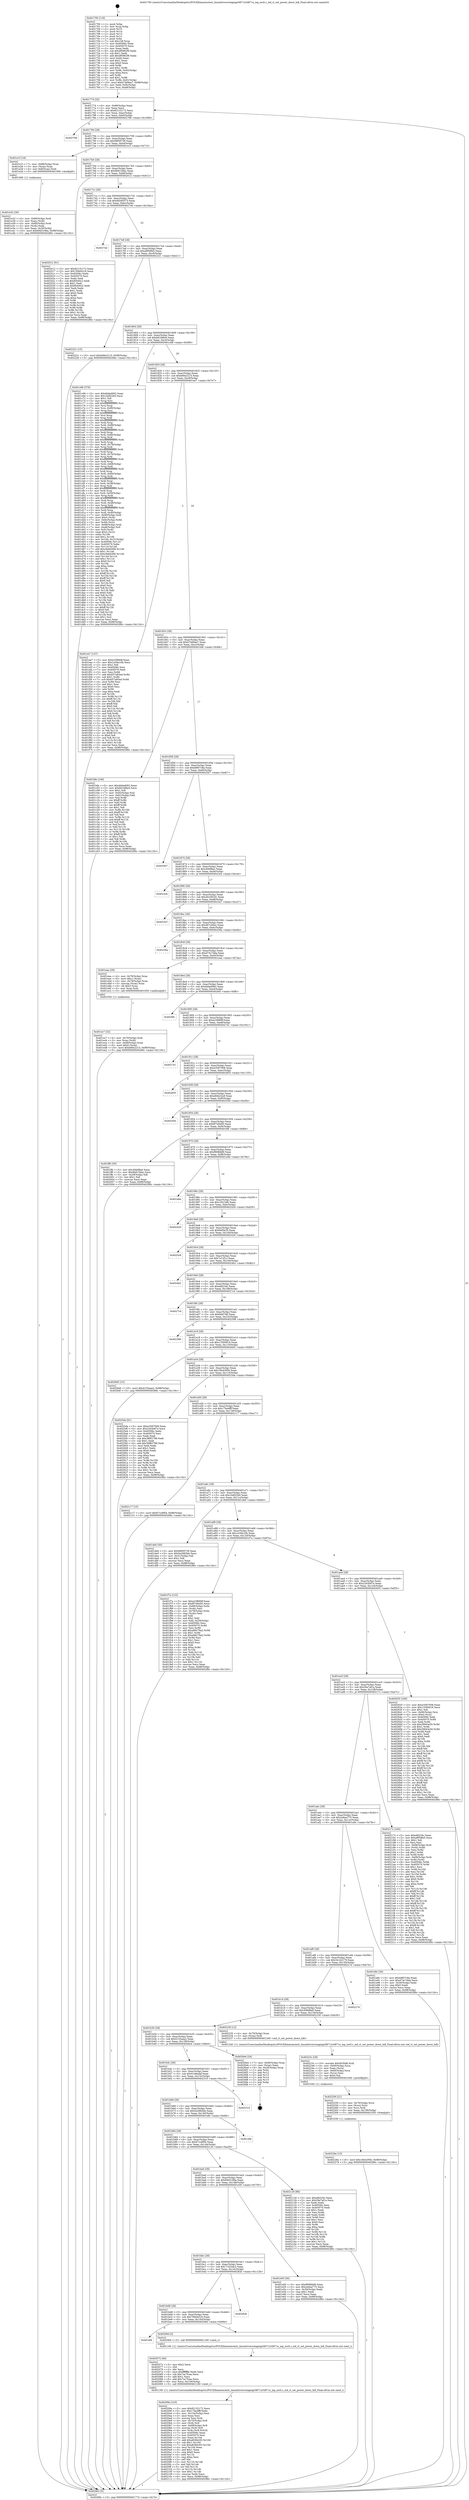digraph "0x401700" {
  label = "0x401700 (/mnt/c/Users/mathe/Desktop/tcc/POCII/binaries/extr_linuxdriversstagingrtl8712rtl871x_mp_ioctl.c_oid_rt_set_power_down_hdl_Final-ollvm.out::main(0))"
  labelloc = "t"
  node[shape=record]

  Entry [label="",width=0.3,height=0.3,shape=circle,fillcolor=black,style=filled]
  "0x401774" [label="{
     0x401774 [32]\l
     | [instrs]\l
     &nbsp;&nbsp;0x401774 \<+6\>: mov -0x98(%rbp),%eax\l
     &nbsp;&nbsp;0x40177a \<+2\>: mov %eax,%ecx\l
     &nbsp;&nbsp;0x40177c \<+6\>: sub $0x82132172,%ecx\l
     &nbsp;&nbsp;0x401782 \<+6\>: mov %eax,-0xac(%rbp)\l
     &nbsp;&nbsp;0x401788 \<+6\>: mov %ecx,-0xb0(%rbp)\l
     &nbsp;&nbsp;0x40178e \<+6\>: je 0000000000402766 \<main+0x1066\>\l
  }"]
  "0x402766" [label="{
     0x402766\l
  }", style=dashed]
  "0x401794" [label="{
     0x401794 [28]\l
     | [instrs]\l
     &nbsp;&nbsp;0x401794 \<+5\>: jmp 0000000000401799 \<main+0x99\>\l
     &nbsp;&nbsp;0x401799 \<+6\>: mov -0xac(%rbp),%eax\l
     &nbsp;&nbsp;0x40179f \<+5\>: sub $0x98f59739,%eax\l
     &nbsp;&nbsp;0x4017a4 \<+6\>: mov %eax,-0xb4(%rbp)\l
     &nbsp;&nbsp;0x4017aa \<+6\>: je 0000000000401e1f \<main+0x71f\>\l
  }"]
  Exit [label="",width=0.3,height=0.3,shape=circle,fillcolor=black,style=filled,peripheries=2]
  "0x401e1f" [label="{
     0x401e1f [19]\l
     | [instrs]\l
     &nbsp;&nbsp;0x401e1f \<+7\>: mov -0x88(%rbp),%rax\l
     &nbsp;&nbsp;0x401e26 \<+3\>: mov (%rax),%rax\l
     &nbsp;&nbsp;0x401e29 \<+4\>: mov 0x8(%rax),%rdi\l
     &nbsp;&nbsp;0x401e2d \<+5\>: call 0000000000401060 \<atoi@plt\>\l
     | [calls]\l
     &nbsp;&nbsp;0x401060 \{1\} (unknown)\l
  }"]
  "0x4017b0" [label="{
     0x4017b0 [28]\l
     | [instrs]\l
     &nbsp;&nbsp;0x4017b0 \<+5\>: jmp 00000000004017b5 \<main+0xb5\>\l
     &nbsp;&nbsp;0x4017b5 \<+6\>: mov -0xac(%rbp),%eax\l
     &nbsp;&nbsp;0x4017bb \<+5\>: sub $0x9b815bbc,%eax\l
     &nbsp;&nbsp;0x4017c0 \<+6\>: mov %eax,-0xb8(%rbp)\l
     &nbsp;&nbsp;0x4017c6 \<+6\>: je 0000000000402012 \<main+0x912\>\l
  }"]
  "0x40226e" [label="{
     0x40226e [15]\l
     | [instrs]\l
     &nbsp;&nbsp;0x40226e \<+10\>: movl $0x16b4295b,-0x98(%rbp)\l
     &nbsp;&nbsp;0x402278 \<+5\>: jmp 000000000040286c \<main+0x116c\>\l
  }"]
  "0x402012" [label="{
     0x402012 [91]\l
     | [instrs]\l
     &nbsp;&nbsp;0x402012 \<+5\>: mov $0x82132172,%eax\l
     &nbsp;&nbsp;0x402017 \<+5\>: mov $0x769d4316,%ecx\l
     &nbsp;&nbsp;0x40201c \<+7\>: mov 0x40506c,%edx\l
     &nbsp;&nbsp;0x402023 \<+7\>: mov 0x405070,%esi\l
     &nbsp;&nbsp;0x40202a \<+2\>: mov %edx,%edi\l
     &nbsp;&nbsp;0x40202c \<+6\>: sub $0xf0440c2,%edi\l
     &nbsp;&nbsp;0x402032 \<+3\>: sub $0x1,%edi\l
     &nbsp;&nbsp;0x402035 \<+6\>: add $0xf0440c2,%edi\l
     &nbsp;&nbsp;0x40203b \<+3\>: imul %edi,%edx\l
     &nbsp;&nbsp;0x40203e \<+3\>: and $0x1,%edx\l
     &nbsp;&nbsp;0x402041 \<+3\>: cmp $0x0,%edx\l
     &nbsp;&nbsp;0x402044 \<+4\>: sete %r8b\l
     &nbsp;&nbsp;0x402048 \<+3\>: cmp $0xa,%esi\l
     &nbsp;&nbsp;0x40204b \<+4\>: setl %r9b\l
     &nbsp;&nbsp;0x40204f \<+3\>: mov %r8b,%r10b\l
     &nbsp;&nbsp;0x402052 \<+3\>: and %r9b,%r10b\l
     &nbsp;&nbsp;0x402055 \<+3\>: xor %r9b,%r8b\l
     &nbsp;&nbsp;0x402058 \<+3\>: or %r8b,%r10b\l
     &nbsp;&nbsp;0x40205b \<+4\>: test $0x1,%r10b\l
     &nbsp;&nbsp;0x40205f \<+3\>: cmovne %ecx,%eax\l
     &nbsp;&nbsp;0x402062 \<+6\>: mov %eax,-0x98(%rbp)\l
     &nbsp;&nbsp;0x402068 \<+5\>: jmp 000000000040286c \<main+0x116c\>\l
  }"]
  "0x4017cc" [label="{
     0x4017cc [28]\l
     | [instrs]\l
     &nbsp;&nbsp;0x4017cc \<+5\>: jmp 00000000004017d1 \<main+0xd1\>\l
     &nbsp;&nbsp;0x4017d1 \<+6\>: mov -0xac(%rbp),%eax\l
     &nbsp;&nbsp;0x4017d7 \<+5\>: sub $0x9d285573,%eax\l
     &nbsp;&nbsp;0x4017dc \<+6\>: mov %eax,-0xbc(%rbp)\l
     &nbsp;&nbsp;0x4017e2 \<+6\>: je 00000000004027ee \<main+0x10ee\>\l
  }"]
  "0x402259" [label="{
     0x402259 [21]\l
     | [instrs]\l
     &nbsp;&nbsp;0x402259 \<+4\>: mov -0x70(%rbp),%rcx\l
     &nbsp;&nbsp;0x40225d \<+3\>: mov (%rcx),%rcx\l
     &nbsp;&nbsp;0x402260 \<+3\>: mov %rcx,%rdi\l
     &nbsp;&nbsp;0x402263 \<+6\>: mov %eax,-0x158(%rbp)\l
     &nbsp;&nbsp;0x402269 \<+5\>: call 0000000000401030 \<free@plt\>\l
     | [calls]\l
     &nbsp;&nbsp;0x401030 \{1\} (unknown)\l
  }"]
  "0x4027ee" [label="{
     0x4027ee\l
  }", style=dashed]
  "0x4017e8" [label="{
     0x4017e8 [28]\l
     | [instrs]\l
     &nbsp;&nbsp;0x4017e8 \<+5\>: jmp 00000000004017ed \<main+0xed\>\l
     &nbsp;&nbsp;0x4017ed \<+6\>: mov -0xac(%rbp),%eax\l
     &nbsp;&nbsp;0x4017f3 \<+5\>: sub $0xaf958fe5,%eax\l
     &nbsp;&nbsp;0x4017f8 \<+6\>: mov %eax,-0xc0(%rbp)\l
     &nbsp;&nbsp;0x4017fe \<+6\>: je 0000000000402221 \<main+0xb21\>\l
  }"]
  "0x40223c" [label="{
     0x40223c [29]\l
     | [instrs]\l
     &nbsp;&nbsp;0x40223c \<+10\>: movabs $0x4030d6,%rdi\l
     &nbsp;&nbsp;0x402246 \<+4\>: mov -0x60(%rbp),%rcx\l
     &nbsp;&nbsp;0x40224a \<+2\>: mov %eax,(%rcx)\l
     &nbsp;&nbsp;0x40224c \<+4\>: mov -0x60(%rbp),%rcx\l
     &nbsp;&nbsp;0x402250 \<+2\>: mov (%rcx),%esi\l
     &nbsp;&nbsp;0x402252 \<+2\>: mov $0x0,%al\l
     &nbsp;&nbsp;0x402254 \<+5\>: call 0000000000401040 \<printf@plt\>\l
     | [calls]\l
     &nbsp;&nbsp;0x401040 \{1\} (unknown)\l
  }"]
  "0x402221" [label="{
     0x402221 [15]\l
     | [instrs]\l
     &nbsp;&nbsp;0x402221 \<+10\>: movl $0xb66e2215,-0x98(%rbp)\l
     &nbsp;&nbsp;0x40222b \<+5\>: jmp 000000000040286c \<main+0x116c\>\l
  }"]
  "0x401804" [label="{
     0x401804 [28]\l
     | [instrs]\l
     &nbsp;&nbsp;0x401804 \<+5\>: jmp 0000000000401809 \<main+0x109\>\l
     &nbsp;&nbsp;0x401809 \<+6\>: mov -0xac(%rbp),%eax\l
     &nbsp;&nbsp;0x40180f \<+5\>: sub $0xb61fd6e4,%eax\l
     &nbsp;&nbsp;0x401814 \<+6\>: mov %eax,-0xc4(%rbp)\l
     &nbsp;&nbsp;0x40181a \<+6\>: je 0000000000401c68 \<main+0x568\>\l
  }"]
  "0x40209a" [label="{
     0x40209a [125]\l
     | [instrs]\l
     &nbsp;&nbsp;0x40209a \<+5\>: mov $0x82132172,%ecx\l
     &nbsp;&nbsp;0x40209f \<+5\>: mov $0x17be4fff,%edx\l
     &nbsp;&nbsp;0x4020a4 \<+6\>: mov -0x154(%rbp),%esi\l
     &nbsp;&nbsp;0x4020aa \<+3\>: imul %eax,%esi\l
     &nbsp;&nbsp;0x4020ad \<+3\>: movslq %esi,%rdi\l
     &nbsp;&nbsp;0x4020b0 \<+4\>: mov -0x70(%rbp),%r8\l
     &nbsp;&nbsp;0x4020b4 \<+3\>: mov (%r8),%r8\l
     &nbsp;&nbsp;0x4020b7 \<+4\>: mov -0x68(%rbp),%r9\l
     &nbsp;&nbsp;0x4020bb \<+3\>: movslq (%r9),%r9\l
     &nbsp;&nbsp;0x4020be \<+4\>: mov %rdi,(%r8,%r9,8)\l
     &nbsp;&nbsp;0x4020c2 \<+7\>: mov 0x40506c,%eax\l
     &nbsp;&nbsp;0x4020c9 \<+7\>: mov 0x405070,%esi\l
     &nbsp;&nbsp;0x4020d0 \<+3\>: mov %eax,%r10d\l
     &nbsp;&nbsp;0x4020d3 \<+7\>: add $0xa8384c93,%r10d\l
     &nbsp;&nbsp;0x4020da \<+4\>: sub $0x1,%r10d\l
     &nbsp;&nbsp;0x4020de \<+7\>: sub $0xa8384c93,%r10d\l
     &nbsp;&nbsp;0x4020e5 \<+4\>: imul %r10d,%eax\l
     &nbsp;&nbsp;0x4020e9 \<+3\>: and $0x1,%eax\l
     &nbsp;&nbsp;0x4020ec \<+3\>: cmp $0x0,%eax\l
     &nbsp;&nbsp;0x4020ef \<+4\>: sete %r11b\l
     &nbsp;&nbsp;0x4020f3 \<+3\>: cmp $0xa,%esi\l
     &nbsp;&nbsp;0x4020f6 \<+3\>: setl %bl\l
     &nbsp;&nbsp;0x4020f9 \<+3\>: mov %r11b,%r14b\l
     &nbsp;&nbsp;0x4020fc \<+3\>: and %bl,%r14b\l
     &nbsp;&nbsp;0x4020ff \<+3\>: xor %bl,%r11b\l
     &nbsp;&nbsp;0x402102 \<+3\>: or %r11b,%r14b\l
     &nbsp;&nbsp;0x402105 \<+4\>: test $0x1,%r14b\l
     &nbsp;&nbsp;0x402109 \<+3\>: cmovne %edx,%ecx\l
     &nbsp;&nbsp;0x40210c \<+6\>: mov %ecx,-0x98(%rbp)\l
     &nbsp;&nbsp;0x402112 \<+5\>: jmp 000000000040286c \<main+0x116c\>\l
  }"]
  "0x401c68" [label="{
     0x401c68 [376]\l
     | [instrs]\l
     &nbsp;&nbsp;0x401c68 \<+5\>: mov $0xddded062,%eax\l
     &nbsp;&nbsp;0x401c6d \<+5\>: mov $0x1bdf22b0,%ecx\l
     &nbsp;&nbsp;0x401c72 \<+2\>: mov $0x1,%dl\l
     &nbsp;&nbsp;0x401c74 \<+3\>: mov %rsp,%rsi\l
     &nbsp;&nbsp;0x401c77 \<+4\>: add $0xfffffffffffffff0,%rsi\l
     &nbsp;&nbsp;0x401c7b \<+3\>: mov %rsi,%rsp\l
     &nbsp;&nbsp;0x401c7e \<+7\>: mov %rsi,-0x90(%rbp)\l
     &nbsp;&nbsp;0x401c85 \<+3\>: mov %rsp,%rsi\l
     &nbsp;&nbsp;0x401c88 \<+4\>: add $0xfffffffffffffff0,%rsi\l
     &nbsp;&nbsp;0x401c8c \<+3\>: mov %rsi,%rsp\l
     &nbsp;&nbsp;0x401c8f \<+3\>: mov %rsp,%rdi\l
     &nbsp;&nbsp;0x401c92 \<+4\>: add $0xfffffffffffffff0,%rdi\l
     &nbsp;&nbsp;0x401c96 \<+3\>: mov %rdi,%rsp\l
     &nbsp;&nbsp;0x401c99 \<+7\>: mov %rdi,-0x88(%rbp)\l
     &nbsp;&nbsp;0x401ca0 \<+3\>: mov %rsp,%rdi\l
     &nbsp;&nbsp;0x401ca3 \<+4\>: add $0xfffffffffffffff0,%rdi\l
     &nbsp;&nbsp;0x401ca7 \<+3\>: mov %rdi,%rsp\l
     &nbsp;&nbsp;0x401caa \<+4\>: mov %rdi,-0x80(%rbp)\l
     &nbsp;&nbsp;0x401cae \<+3\>: mov %rsp,%rdi\l
     &nbsp;&nbsp;0x401cb1 \<+4\>: add $0xfffffffffffffff0,%rdi\l
     &nbsp;&nbsp;0x401cb5 \<+3\>: mov %rdi,%rsp\l
     &nbsp;&nbsp;0x401cb8 \<+4\>: mov %rdi,-0x78(%rbp)\l
     &nbsp;&nbsp;0x401cbc \<+3\>: mov %rsp,%rdi\l
     &nbsp;&nbsp;0x401cbf \<+4\>: add $0xfffffffffffffff0,%rdi\l
     &nbsp;&nbsp;0x401cc3 \<+3\>: mov %rdi,%rsp\l
     &nbsp;&nbsp;0x401cc6 \<+4\>: mov %rdi,-0x70(%rbp)\l
     &nbsp;&nbsp;0x401cca \<+3\>: mov %rsp,%rdi\l
     &nbsp;&nbsp;0x401ccd \<+4\>: add $0xfffffffffffffff0,%rdi\l
     &nbsp;&nbsp;0x401cd1 \<+3\>: mov %rdi,%rsp\l
     &nbsp;&nbsp;0x401cd4 \<+4\>: mov %rdi,-0x68(%rbp)\l
     &nbsp;&nbsp;0x401cd8 \<+3\>: mov %rsp,%rdi\l
     &nbsp;&nbsp;0x401cdb \<+4\>: add $0xfffffffffffffff0,%rdi\l
     &nbsp;&nbsp;0x401cdf \<+3\>: mov %rdi,%rsp\l
     &nbsp;&nbsp;0x401ce2 \<+4\>: mov %rdi,-0x60(%rbp)\l
     &nbsp;&nbsp;0x401ce6 \<+3\>: mov %rsp,%rdi\l
     &nbsp;&nbsp;0x401ce9 \<+4\>: add $0xfffffffffffffff0,%rdi\l
     &nbsp;&nbsp;0x401ced \<+3\>: mov %rdi,%rsp\l
     &nbsp;&nbsp;0x401cf0 \<+4\>: mov %rdi,-0x58(%rbp)\l
     &nbsp;&nbsp;0x401cf4 \<+3\>: mov %rsp,%rdi\l
     &nbsp;&nbsp;0x401cf7 \<+4\>: add $0xfffffffffffffff0,%rdi\l
     &nbsp;&nbsp;0x401cfb \<+3\>: mov %rdi,%rsp\l
     &nbsp;&nbsp;0x401cfe \<+4\>: mov %rdi,-0x50(%rbp)\l
     &nbsp;&nbsp;0x401d02 \<+3\>: mov %rsp,%rdi\l
     &nbsp;&nbsp;0x401d05 \<+4\>: add $0xfffffffffffffff0,%rdi\l
     &nbsp;&nbsp;0x401d09 \<+3\>: mov %rdi,%rsp\l
     &nbsp;&nbsp;0x401d0c \<+4\>: mov %rdi,-0x48(%rbp)\l
     &nbsp;&nbsp;0x401d10 \<+3\>: mov %rsp,%rdi\l
     &nbsp;&nbsp;0x401d13 \<+4\>: add $0xfffffffffffffff0,%rdi\l
     &nbsp;&nbsp;0x401d17 \<+3\>: mov %rdi,%rsp\l
     &nbsp;&nbsp;0x401d1a \<+4\>: mov %rdi,-0x40(%rbp)\l
     &nbsp;&nbsp;0x401d1e \<+7\>: mov -0x90(%rbp),%rdi\l
     &nbsp;&nbsp;0x401d25 \<+6\>: movl $0x0,(%rdi)\l
     &nbsp;&nbsp;0x401d2b \<+7\>: mov -0x9c(%rbp),%r8d\l
     &nbsp;&nbsp;0x401d32 \<+3\>: mov %r8d,(%rsi)\l
     &nbsp;&nbsp;0x401d35 \<+7\>: mov -0x88(%rbp),%rdi\l
     &nbsp;&nbsp;0x401d3c \<+7\>: mov -0xa8(%rbp),%r9\l
     &nbsp;&nbsp;0x401d43 \<+3\>: mov %r9,(%rdi)\l
     &nbsp;&nbsp;0x401d46 \<+3\>: cmpl $0x2,(%rsi)\l
     &nbsp;&nbsp;0x401d49 \<+4\>: setne %r10b\l
     &nbsp;&nbsp;0x401d4d \<+4\>: and $0x1,%r10b\l
     &nbsp;&nbsp;0x401d51 \<+4\>: mov %r10b,-0x31(%rbp)\l
     &nbsp;&nbsp;0x401d55 \<+8\>: mov 0x40506c,%r11d\l
     &nbsp;&nbsp;0x401d5d \<+7\>: mov 0x405070,%ebx\l
     &nbsp;&nbsp;0x401d64 \<+3\>: mov %r11d,%r14d\l
     &nbsp;&nbsp;0x401d67 \<+7\>: add $0xc9a6d366,%r14d\l
     &nbsp;&nbsp;0x401d6e \<+4\>: sub $0x1,%r14d\l
     &nbsp;&nbsp;0x401d72 \<+7\>: sub $0xc9a6d366,%r14d\l
     &nbsp;&nbsp;0x401d79 \<+4\>: imul %r14d,%r11d\l
     &nbsp;&nbsp;0x401d7d \<+4\>: and $0x1,%r11d\l
     &nbsp;&nbsp;0x401d81 \<+4\>: cmp $0x0,%r11d\l
     &nbsp;&nbsp;0x401d85 \<+4\>: sete %r10b\l
     &nbsp;&nbsp;0x401d89 \<+3\>: cmp $0xa,%ebx\l
     &nbsp;&nbsp;0x401d8c \<+4\>: setl %r15b\l
     &nbsp;&nbsp;0x401d90 \<+3\>: mov %r10b,%r12b\l
     &nbsp;&nbsp;0x401d93 \<+4\>: xor $0xff,%r12b\l
     &nbsp;&nbsp;0x401d97 \<+3\>: mov %r15b,%r13b\l
     &nbsp;&nbsp;0x401d9a \<+4\>: xor $0xff,%r13b\l
     &nbsp;&nbsp;0x401d9e \<+3\>: xor $0x0,%dl\l
     &nbsp;&nbsp;0x401da1 \<+3\>: mov %r12b,%sil\l
     &nbsp;&nbsp;0x401da4 \<+4\>: and $0x0,%sil\l
     &nbsp;&nbsp;0x401da8 \<+3\>: and %dl,%r10b\l
     &nbsp;&nbsp;0x401dab \<+3\>: mov %r13b,%dil\l
     &nbsp;&nbsp;0x401dae \<+4\>: and $0x0,%dil\l
     &nbsp;&nbsp;0x401db2 \<+3\>: and %dl,%r15b\l
     &nbsp;&nbsp;0x401db5 \<+3\>: or %r10b,%sil\l
     &nbsp;&nbsp;0x401db8 \<+3\>: or %r15b,%dil\l
     &nbsp;&nbsp;0x401dbb \<+3\>: xor %dil,%sil\l
     &nbsp;&nbsp;0x401dbe \<+3\>: or %r13b,%r12b\l
     &nbsp;&nbsp;0x401dc1 \<+4\>: xor $0xff,%r12b\l
     &nbsp;&nbsp;0x401dc5 \<+3\>: or $0x0,%dl\l
     &nbsp;&nbsp;0x401dc8 \<+3\>: and %dl,%r12b\l
     &nbsp;&nbsp;0x401dcb \<+3\>: or %r12b,%sil\l
     &nbsp;&nbsp;0x401dce \<+4\>: test $0x1,%sil\l
     &nbsp;&nbsp;0x401dd2 \<+3\>: cmovne %ecx,%eax\l
     &nbsp;&nbsp;0x401dd5 \<+6\>: mov %eax,-0x98(%rbp)\l
     &nbsp;&nbsp;0x401ddb \<+5\>: jmp 000000000040286c \<main+0x116c\>\l
  }"]
  "0x401820" [label="{
     0x401820 [28]\l
     | [instrs]\l
     &nbsp;&nbsp;0x401820 \<+5\>: jmp 0000000000401825 \<main+0x125\>\l
     &nbsp;&nbsp;0x401825 \<+6\>: mov -0xac(%rbp),%eax\l
     &nbsp;&nbsp;0x40182b \<+5\>: sub $0xb66e2215,%eax\l
     &nbsp;&nbsp;0x401830 \<+6\>: mov %eax,-0xc8(%rbp)\l
     &nbsp;&nbsp;0x401836 \<+6\>: je 0000000000401ee7 \<main+0x7e7\>\l
  }"]
  "0x402072" [label="{
     0x402072 [40]\l
     | [instrs]\l
     &nbsp;&nbsp;0x402072 \<+5\>: mov $0x2,%ecx\l
     &nbsp;&nbsp;0x402077 \<+1\>: cltd\l
     &nbsp;&nbsp;0x402078 \<+2\>: idiv %ecx\l
     &nbsp;&nbsp;0x40207a \<+6\>: imul $0xfffffffe,%edx,%ecx\l
     &nbsp;&nbsp;0x402080 \<+6\>: sub $0x7ac7fcaa,%ecx\l
     &nbsp;&nbsp;0x402086 \<+3\>: add $0x1,%ecx\l
     &nbsp;&nbsp;0x402089 \<+6\>: add $0x7ac7fcaa,%ecx\l
     &nbsp;&nbsp;0x40208f \<+6\>: mov %ecx,-0x154(%rbp)\l
     &nbsp;&nbsp;0x402095 \<+5\>: call 0000000000401160 \<next_i\>\l
     | [calls]\l
     &nbsp;&nbsp;0x401160 \{1\} (/mnt/c/Users/mathe/Desktop/tcc/POCII/binaries/extr_linuxdriversstagingrtl8712rtl871x_mp_ioctl.c_oid_rt_set_power_down_hdl_Final-ollvm.out::next_i)\l
  }"]
  "0x401ee7" [label="{
     0x401ee7 [147]\l
     | [instrs]\l
     &nbsp;&nbsp;0x401ee7 \<+5\>: mov $0xe23f669f,%eax\l
     &nbsp;&nbsp;0x401eec \<+5\>: mov $0x1e30e10b,%ecx\l
     &nbsp;&nbsp;0x401ef1 \<+2\>: mov $0x1,%dl\l
     &nbsp;&nbsp;0x401ef3 \<+7\>: mov 0x40506c,%esi\l
     &nbsp;&nbsp;0x401efa \<+7\>: mov 0x405070,%edi\l
     &nbsp;&nbsp;0x401f01 \<+3\>: mov %esi,%r8d\l
     &nbsp;&nbsp;0x401f04 \<+7\>: add $0xb57a83ed,%r8d\l
     &nbsp;&nbsp;0x401f0b \<+4\>: sub $0x1,%r8d\l
     &nbsp;&nbsp;0x401f0f \<+7\>: sub $0xb57a83ed,%r8d\l
     &nbsp;&nbsp;0x401f16 \<+4\>: imul %r8d,%esi\l
     &nbsp;&nbsp;0x401f1a \<+3\>: and $0x1,%esi\l
     &nbsp;&nbsp;0x401f1d \<+3\>: cmp $0x0,%esi\l
     &nbsp;&nbsp;0x401f20 \<+4\>: sete %r9b\l
     &nbsp;&nbsp;0x401f24 \<+3\>: cmp $0xa,%edi\l
     &nbsp;&nbsp;0x401f27 \<+4\>: setl %r10b\l
     &nbsp;&nbsp;0x401f2b \<+3\>: mov %r9b,%r11b\l
     &nbsp;&nbsp;0x401f2e \<+4\>: xor $0xff,%r11b\l
     &nbsp;&nbsp;0x401f32 \<+3\>: mov %r10b,%bl\l
     &nbsp;&nbsp;0x401f35 \<+3\>: xor $0xff,%bl\l
     &nbsp;&nbsp;0x401f38 \<+3\>: xor $0x0,%dl\l
     &nbsp;&nbsp;0x401f3b \<+3\>: mov %r11b,%r14b\l
     &nbsp;&nbsp;0x401f3e \<+4\>: and $0x0,%r14b\l
     &nbsp;&nbsp;0x401f42 \<+3\>: and %dl,%r9b\l
     &nbsp;&nbsp;0x401f45 \<+3\>: mov %bl,%r15b\l
     &nbsp;&nbsp;0x401f48 \<+4\>: and $0x0,%r15b\l
     &nbsp;&nbsp;0x401f4c \<+3\>: and %dl,%r10b\l
     &nbsp;&nbsp;0x401f4f \<+3\>: or %r9b,%r14b\l
     &nbsp;&nbsp;0x401f52 \<+3\>: or %r10b,%r15b\l
     &nbsp;&nbsp;0x401f55 \<+3\>: xor %r15b,%r14b\l
     &nbsp;&nbsp;0x401f58 \<+3\>: or %bl,%r11b\l
     &nbsp;&nbsp;0x401f5b \<+4\>: xor $0xff,%r11b\l
     &nbsp;&nbsp;0x401f5f \<+3\>: or $0x0,%dl\l
     &nbsp;&nbsp;0x401f62 \<+3\>: and %dl,%r11b\l
     &nbsp;&nbsp;0x401f65 \<+3\>: or %r11b,%r14b\l
     &nbsp;&nbsp;0x401f68 \<+4\>: test $0x1,%r14b\l
     &nbsp;&nbsp;0x401f6c \<+3\>: cmovne %ecx,%eax\l
     &nbsp;&nbsp;0x401f6f \<+6\>: mov %eax,-0x98(%rbp)\l
     &nbsp;&nbsp;0x401f75 \<+5\>: jmp 000000000040286c \<main+0x116c\>\l
  }"]
  "0x40183c" [label="{
     0x40183c [28]\l
     | [instrs]\l
     &nbsp;&nbsp;0x40183c \<+5\>: jmp 0000000000401841 \<main+0x141\>\l
     &nbsp;&nbsp;0x401841 \<+6\>: mov -0xac(%rbp),%eax\l
     &nbsp;&nbsp;0x401847 \<+5\>: sub $0xb7dd9aa7,%eax\l
     &nbsp;&nbsp;0x40184c \<+6\>: mov %eax,-0xcc(%rbp)\l
     &nbsp;&nbsp;0x401852 \<+6\>: je 0000000000401bfe \<main+0x4fe\>\l
  }"]
  "0x401bf4" [label="{
     0x401bf4\l
  }", style=dashed]
  "0x401bfe" [label="{
     0x401bfe [106]\l
     | [instrs]\l
     &nbsp;&nbsp;0x401bfe \<+5\>: mov $0xddded062,%eax\l
     &nbsp;&nbsp;0x401c03 \<+5\>: mov $0xb61fd6e4,%ecx\l
     &nbsp;&nbsp;0x401c08 \<+2\>: mov $0x1,%dl\l
     &nbsp;&nbsp;0x401c0a \<+7\>: mov -0x92(%rbp),%sil\l
     &nbsp;&nbsp;0x401c11 \<+7\>: mov -0x91(%rbp),%dil\l
     &nbsp;&nbsp;0x401c18 \<+3\>: mov %sil,%r8b\l
     &nbsp;&nbsp;0x401c1b \<+4\>: xor $0xff,%r8b\l
     &nbsp;&nbsp;0x401c1f \<+3\>: mov %dil,%r9b\l
     &nbsp;&nbsp;0x401c22 \<+4\>: xor $0xff,%r9b\l
     &nbsp;&nbsp;0x401c26 \<+3\>: xor $0x1,%dl\l
     &nbsp;&nbsp;0x401c29 \<+3\>: mov %r8b,%r10b\l
     &nbsp;&nbsp;0x401c2c \<+4\>: and $0xff,%r10b\l
     &nbsp;&nbsp;0x401c30 \<+3\>: and %dl,%sil\l
     &nbsp;&nbsp;0x401c33 \<+3\>: mov %r9b,%r11b\l
     &nbsp;&nbsp;0x401c36 \<+4\>: and $0xff,%r11b\l
     &nbsp;&nbsp;0x401c3a \<+3\>: and %dl,%dil\l
     &nbsp;&nbsp;0x401c3d \<+3\>: or %sil,%r10b\l
     &nbsp;&nbsp;0x401c40 \<+3\>: or %dil,%r11b\l
     &nbsp;&nbsp;0x401c43 \<+3\>: xor %r11b,%r10b\l
     &nbsp;&nbsp;0x401c46 \<+3\>: or %r9b,%r8b\l
     &nbsp;&nbsp;0x401c49 \<+4\>: xor $0xff,%r8b\l
     &nbsp;&nbsp;0x401c4d \<+3\>: or $0x1,%dl\l
     &nbsp;&nbsp;0x401c50 \<+3\>: and %dl,%r8b\l
     &nbsp;&nbsp;0x401c53 \<+3\>: or %r8b,%r10b\l
     &nbsp;&nbsp;0x401c56 \<+4\>: test $0x1,%r10b\l
     &nbsp;&nbsp;0x401c5a \<+3\>: cmovne %ecx,%eax\l
     &nbsp;&nbsp;0x401c5d \<+6\>: mov %eax,-0x98(%rbp)\l
     &nbsp;&nbsp;0x401c63 \<+5\>: jmp 000000000040286c \<main+0x116c\>\l
  }"]
  "0x401858" [label="{
     0x401858 [28]\l
     | [instrs]\l
     &nbsp;&nbsp;0x401858 \<+5\>: jmp 000000000040185d \<main+0x15d\>\l
     &nbsp;&nbsp;0x40185d \<+6\>: mov -0xac(%rbp),%eax\l
     &nbsp;&nbsp;0x401863 \<+5\>: sub $0xb8f07c8a,%eax\l
     &nbsp;&nbsp;0x401868 \<+6\>: mov %eax,-0xd0(%rbp)\l
     &nbsp;&nbsp;0x40186e \<+6\>: je 00000000004025b7 \<main+0xeb7\>\l
  }"]
  "0x40286c" [label="{
     0x40286c [5]\l
     | [instrs]\l
     &nbsp;&nbsp;0x40286c \<+5\>: jmp 0000000000401774 \<main+0x74\>\l
  }"]
  "0x401700" [label="{
     0x401700 [116]\l
     | [instrs]\l
     &nbsp;&nbsp;0x401700 \<+1\>: push %rbp\l
     &nbsp;&nbsp;0x401701 \<+3\>: mov %rsp,%rbp\l
     &nbsp;&nbsp;0x401704 \<+2\>: push %r15\l
     &nbsp;&nbsp;0x401706 \<+2\>: push %r14\l
     &nbsp;&nbsp;0x401708 \<+2\>: push %r13\l
     &nbsp;&nbsp;0x40170a \<+2\>: push %r12\l
     &nbsp;&nbsp;0x40170c \<+1\>: push %rbx\l
     &nbsp;&nbsp;0x40170d \<+7\>: sub $0x158,%rsp\l
     &nbsp;&nbsp;0x401714 \<+7\>: mov 0x40506c,%eax\l
     &nbsp;&nbsp;0x40171b \<+7\>: mov 0x405070,%ecx\l
     &nbsp;&nbsp;0x401722 \<+2\>: mov %eax,%edx\l
     &nbsp;&nbsp;0x401724 \<+6\>: sub $0xdf5962f6,%edx\l
     &nbsp;&nbsp;0x40172a \<+3\>: sub $0x1,%edx\l
     &nbsp;&nbsp;0x40172d \<+6\>: add $0xdf5962f6,%edx\l
     &nbsp;&nbsp;0x401733 \<+3\>: imul %edx,%eax\l
     &nbsp;&nbsp;0x401736 \<+3\>: and $0x1,%eax\l
     &nbsp;&nbsp;0x401739 \<+3\>: cmp $0x0,%eax\l
     &nbsp;&nbsp;0x40173c \<+4\>: sete %r8b\l
     &nbsp;&nbsp;0x401740 \<+4\>: and $0x1,%r8b\l
     &nbsp;&nbsp;0x401744 \<+7\>: mov %r8b,-0x92(%rbp)\l
     &nbsp;&nbsp;0x40174b \<+3\>: cmp $0xa,%ecx\l
     &nbsp;&nbsp;0x40174e \<+4\>: setl %r8b\l
     &nbsp;&nbsp;0x401752 \<+4\>: and $0x1,%r8b\l
     &nbsp;&nbsp;0x401756 \<+7\>: mov %r8b,-0x91(%rbp)\l
     &nbsp;&nbsp;0x40175d \<+10\>: movl $0xb7dd9aa7,-0x98(%rbp)\l
     &nbsp;&nbsp;0x401767 \<+6\>: mov %edi,-0x9c(%rbp)\l
     &nbsp;&nbsp;0x40176d \<+7\>: mov %rsi,-0xa8(%rbp)\l
  }"]
  "0x40206d" [label="{
     0x40206d [5]\l
     | [instrs]\l
     &nbsp;&nbsp;0x40206d \<+5\>: call 0000000000401160 \<next_i\>\l
     | [calls]\l
     &nbsp;&nbsp;0x401160 \{1\} (/mnt/c/Users/mathe/Desktop/tcc/POCII/binaries/extr_linuxdriversstagingrtl8712rtl871x_mp_ioctl.c_oid_rt_set_power_down_hdl_Final-ollvm.out::next_i)\l
  }"]
  "0x401bd8" [label="{
     0x401bd8 [28]\l
     | [instrs]\l
     &nbsp;&nbsp;0x401bd8 \<+5\>: jmp 0000000000401bdd \<main+0x4dd\>\l
     &nbsp;&nbsp;0x401bdd \<+6\>: mov -0xac(%rbp),%eax\l
     &nbsp;&nbsp;0x401be3 \<+5\>: sub $0x769d4316,%eax\l
     &nbsp;&nbsp;0x401be8 \<+6\>: mov %eax,-0x150(%rbp)\l
     &nbsp;&nbsp;0x401bee \<+6\>: je 000000000040206d \<main+0x96d\>\l
  }"]
  "0x4025b7" [label="{
     0x4025b7\l
  }", style=dashed]
  "0x401874" [label="{
     0x401874 [28]\l
     | [instrs]\l
     &nbsp;&nbsp;0x401874 \<+5\>: jmp 0000000000401879 \<main+0x179\>\l
     &nbsp;&nbsp;0x401879 \<+6\>: mov -0xac(%rbp),%eax\l
     &nbsp;&nbsp;0x40187f \<+5\>: sub $0xc849fbec,%eax\l
     &nbsp;&nbsp;0x401884 \<+6\>: mov %eax,-0xd4(%rbp)\l
     &nbsp;&nbsp;0x40188a \<+6\>: je 00000000004023cb \<main+0xccb\>\l
  }"]
  "0x40282b" [label="{
     0x40282b\l
  }", style=dashed]
  "0x4023cb" [label="{
     0x4023cb\l
  }", style=dashed]
  "0x401890" [label="{
     0x401890 [28]\l
     | [instrs]\l
     &nbsp;&nbsp;0x401890 \<+5\>: jmp 0000000000401895 \<main+0x195\>\l
     &nbsp;&nbsp;0x401895 \<+6\>: mov -0xac(%rbp),%eax\l
     &nbsp;&nbsp;0x40189b \<+5\>: sub $0xd4238181,%eax\l
     &nbsp;&nbsp;0x4018a0 \<+6\>: mov %eax,-0xd8(%rbp)\l
     &nbsp;&nbsp;0x4018a6 \<+6\>: je 00000000004023a7 \<main+0xca7\>\l
  }"]
  "0x401ec7" [label="{
     0x401ec7 [32]\l
     | [instrs]\l
     &nbsp;&nbsp;0x401ec7 \<+4\>: mov -0x70(%rbp),%rdi\l
     &nbsp;&nbsp;0x401ecb \<+3\>: mov %rax,(%rdi)\l
     &nbsp;&nbsp;0x401ece \<+4\>: mov -0x68(%rbp),%rax\l
     &nbsp;&nbsp;0x401ed2 \<+6\>: movl $0x0,(%rax)\l
     &nbsp;&nbsp;0x401ed8 \<+10\>: movl $0xb66e2215,-0x98(%rbp)\l
     &nbsp;&nbsp;0x401ee2 \<+5\>: jmp 000000000040286c \<main+0x116c\>\l
  }"]
  "0x4023a7" [label="{
     0x4023a7\l
  }", style=dashed]
  "0x4018ac" [label="{
     0x4018ac [28]\l
     | [instrs]\l
     &nbsp;&nbsp;0x4018ac \<+5\>: jmp 00000000004018b1 \<main+0x1b1\>\l
     &nbsp;&nbsp;0x4018b1 \<+6\>: mov -0xac(%rbp),%eax\l
     &nbsp;&nbsp;0x4018b7 \<+5\>: sub $0xd67cb0ec,%eax\l
     &nbsp;&nbsp;0x4018bc \<+6\>: mov %eax,-0xdc(%rbp)\l
     &nbsp;&nbsp;0x4018c2 \<+6\>: je 000000000040256a \<main+0xe6a\>\l
  }"]
  "0x401bbc" [label="{
     0x401bbc [28]\l
     | [instrs]\l
     &nbsp;&nbsp;0x401bbc \<+5\>: jmp 0000000000401bc1 \<main+0x4c1\>\l
     &nbsp;&nbsp;0x401bc1 \<+6\>: mov -0xac(%rbp),%eax\l
     &nbsp;&nbsp;0x401bc7 \<+5\>: sub $0x71452dc2,%eax\l
     &nbsp;&nbsp;0x401bcc \<+6\>: mov %eax,-0x14c(%rbp)\l
     &nbsp;&nbsp;0x401bd2 \<+6\>: je 000000000040282b \<main+0x112b\>\l
  }"]
  "0x40256a" [label="{
     0x40256a\l
  }", style=dashed]
  "0x4018c8" [label="{
     0x4018c8 [28]\l
     | [instrs]\l
     &nbsp;&nbsp;0x4018c8 \<+5\>: jmp 00000000004018cd \<main+0x1cd\>\l
     &nbsp;&nbsp;0x4018cd \<+6\>: mov -0xac(%rbp),%eax\l
     &nbsp;&nbsp;0x4018d3 \<+5\>: sub $0xd74c7dda,%eax\l
     &nbsp;&nbsp;0x4018d8 \<+6\>: mov %eax,-0xe0(%rbp)\l
     &nbsp;&nbsp;0x4018de \<+6\>: je 0000000000401eaa \<main+0x7aa\>\l
  }"]
  "0x401e50" [label="{
     0x401e50 [30]\l
     | [instrs]\l
     &nbsp;&nbsp;0x401e50 \<+5\>: mov $0xf908fdd9,%eax\l
     &nbsp;&nbsp;0x401e55 \<+5\>: mov $0x2e6ea775,%ecx\l
     &nbsp;&nbsp;0x401e5a \<+3\>: mov -0x30(%rbp),%edx\l
     &nbsp;&nbsp;0x401e5d \<+3\>: cmp $0x1,%edx\l
     &nbsp;&nbsp;0x401e60 \<+3\>: cmovl %ecx,%eax\l
     &nbsp;&nbsp;0x401e63 \<+6\>: mov %eax,-0x98(%rbp)\l
     &nbsp;&nbsp;0x401e69 \<+5\>: jmp 000000000040286c \<main+0x116c\>\l
  }"]
  "0x401eaa" [label="{
     0x401eaa [29]\l
     | [instrs]\l
     &nbsp;&nbsp;0x401eaa \<+4\>: mov -0x78(%rbp),%rax\l
     &nbsp;&nbsp;0x401eae \<+6\>: movl $0x1,(%rax)\l
     &nbsp;&nbsp;0x401eb4 \<+4\>: mov -0x78(%rbp),%rax\l
     &nbsp;&nbsp;0x401eb8 \<+3\>: movslq (%rax),%rax\l
     &nbsp;&nbsp;0x401ebb \<+4\>: shl $0x3,%rax\l
     &nbsp;&nbsp;0x401ebf \<+3\>: mov %rax,%rdi\l
     &nbsp;&nbsp;0x401ec2 \<+5\>: call 0000000000401050 \<malloc@plt\>\l
     | [calls]\l
     &nbsp;&nbsp;0x401050 \{1\} (unknown)\l
  }"]
  "0x4018e4" [label="{
     0x4018e4 [28]\l
     | [instrs]\l
     &nbsp;&nbsp;0x4018e4 \<+5\>: jmp 00000000004018e9 \<main+0x1e9\>\l
     &nbsp;&nbsp;0x4018e9 \<+6\>: mov -0xac(%rbp),%eax\l
     &nbsp;&nbsp;0x4018ef \<+5\>: sub $0xddded062,%eax\l
     &nbsp;&nbsp;0x4018f4 \<+6\>: mov %eax,-0xe4(%rbp)\l
     &nbsp;&nbsp;0x4018fa \<+6\>: je 00000000004026fc \<main+0xffc\>\l
  }"]
  "0x401ba0" [label="{
     0x401ba0 [28]\l
     | [instrs]\l
     &nbsp;&nbsp;0x401ba0 \<+5\>: jmp 0000000000401ba5 \<main+0x4a5\>\l
     &nbsp;&nbsp;0x401ba5 \<+6\>: mov -0xac(%rbp),%eax\l
     &nbsp;&nbsp;0x401bab \<+5\>: sub $0x69d3186a,%eax\l
     &nbsp;&nbsp;0x401bb0 \<+6\>: mov %eax,-0x148(%rbp)\l
     &nbsp;&nbsp;0x401bb6 \<+6\>: je 0000000000401e50 \<main+0x750\>\l
  }"]
  "0x4026fc" [label="{
     0x4026fc\l
  }", style=dashed]
  "0x401900" [label="{
     0x401900 [28]\l
     | [instrs]\l
     &nbsp;&nbsp;0x401900 \<+5\>: jmp 0000000000401905 \<main+0x205\>\l
     &nbsp;&nbsp;0x401905 \<+6\>: mov -0xac(%rbp),%eax\l
     &nbsp;&nbsp;0x40190b \<+5\>: sub $0xe23f669f,%eax\l
     &nbsp;&nbsp;0x401910 \<+6\>: mov %eax,-0xe8(%rbp)\l
     &nbsp;&nbsp;0x401916 \<+6\>: je 0000000000402741 \<main+0x1041\>\l
  }"]
  "0x402126" [label="{
     0x402126 [86]\l
     | [instrs]\l
     &nbsp;&nbsp;0x402126 \<+5\>: mov $0xafd234c,%eax\l
     &nbsp;&nbsp;0x40212b \<+5\>: mov $0x29a7af1a,%ecx\l
     &nbsp;&nbsp;0x402130 \<+2\>: xor %edx,%edx\l
     &nbsp;&nbsp;0x402132 \<+7\>: mov 0x40506c,%esi\l
     &nbsp;&nbsp;0x402139 \<+7\>: mov 0x405070,%edi\l
     &nbsp;&nbsp;0x402140 \<+3\>: sub $0x1,%edx\l
     &nbsp;&nbsp;0x402143 \<+3\>: mov %esi,%r8d\l
     &nbsp;&nbsp;0x402146 \<+3\>: add %edx,%r8d\l
     &nbsp;&nbsp;0x402149 \<+4\>: imul %r8d,%esi\l
     &nbsp;&nbsp;0x40214d \<+3\>: and $0x1,%esi\l
     &nbsp;&nbsp;0x402150 \<+3\>: cmp $0x0,%esi\l
     &nbsp;&nbsp;0x402153 \<+4\>: sete %r9b\l
     &nbsp;&nbsp;0x402157 \<+3\>: cmp $0xa,%edi\l
     &nbsp;&nbsp;0x40215a \<+4\>: setl %r10b\l
     &nbsp;&nbsp;0x40215e \<+3\>: mov %r9b,%r11b\l
     &nbsp;&nbsp;0x402161 \<+3\>: and %r10b,%r11b\l
     &nbsp;&nbsp;0x402164 \<+3\>: xor %r10b,%r9b\l
     &nbsp;&nbsp;0x402167 \<+3\>: or %r9b,%r11b\l
     &nbsp;&nbsp;0x40216a \<+4\>: test $0x1,%r11b\l
     &nbsp;&nbsp;0x40216e \<+3\>: cmovne %ecx,%eax\l
     &nbsp;&nbsp;0x402171 \<+6\>: mov %eax,-0x98(%rbp)\l
     &nbsp;&nbsp;0x402177 \<+5\>: jmp 000000000040286c \<main+0x116c\>\l
  }"]
  "0x402741" [label="{
     0x402741\l
  }", style=dashed]
  "0x40191c" [label="{
     0x40191c [28]\l
     | [instrs]\l
     &nbsp;&nbsp;0x40191c \<+5\>: jmp 0000000000401921 \<main+0x221\>\l
     &nbsp;&nbsp;0x401921 \<+6\>: mov -0xac(%rbp),%eax\l
     &nbsp;&nbsp;0x401927 \<+5\>: sub $0xe3597008,%eax\l
     &nbsp;&nbsp;0x40192c \<+6\>: mov %eax,-0xec(%rbp)\l
     &nbsp;&nbsp;0x401932 \<+6\>: je 0000000000402855 \<main+0x1155\>\l
  }"]
  "0x401b84" [label="{
     0x401b84 [28]\l
     | [instrs]\l
     &nbsp;&nbsp;0x401b84 \<+5\>: jmp 0000000000401b89 \<main+0x489\>\l
     &nbsp;&nbsp;0x401b89 \<+6\>: mov -0xac(%rbp),%eax\l
     &nbsp;&nbsp;0x401b8f \<+5\>: sub $0x67cc6f04,%eax\l
     &nbsp;&nbsp;0x401b94 \<+6\>: mov %eax,-0x144(%rbp)\l
     &nbsp;&nbsp;0x401b9a \<+6\>: je 0000000000402126 \<main+0xa26\>\l
  }"]
  "0x402855" [label="{
     0x402855\l
  }", style=dashed]
  "0x401938" [label="{
     0x401938 [28]\l
     | [instrs]\l
     &nbsp;&nbsp;0x401938 \<+5\>: jmp 000000000040193d \<main+0x23d\>\l
     &nbsp;&nbsp;0x40193d \<+6\>: mov -0xac(%rbp),%eax\l
     &nbsp;&nbsp;0x401943 \<+5\>: sub $0xe84b22a9,%eax\l
     &nbsp;&nbsp;0x401948 \<+6\>: mov %eax,-0xf0(%rbp)\l
     &nbsp;&nbsp;0x40194e \<+6\>: je 000000000040255b \<main+0xe5b\>\l
  }"]
  "0x401dfe" [label="{
     0x401dfe\l
  }", style=dashed]
  "0x40255b" [label="{
     0x40255b\l
  }", style=dashed]
  "0x401954" [label="{
     0x401954 [28]\l
     | [instrs]\l
     &nbsp;&nbsp;0x401954 \<+5\>: jmp 0000000000401959 \<main+0x259\>\l
     &nbsp;&nbsp;0x401959 \<+6\>: mov -0xac(%rbp),%eax\l
     &nbsp;&nbsp;0x40195f \<+5\>: sub $0xf07d0e95,%eax\l
     &nbsp;&nbsp;0x401964 \<+6\>: mov %eax,-0xf4(%rbp)\l
     &nbsp;&nbsp;0x40196a \<+6\>: je 0000000000401ff4 \<main+0x8f4\>\l
  }"]
  "0x401b68" [label="{
     0x401b68 [28]\l
     | [instrs]\l
     &nbsp;&nbsp;0x401b68 \<+5\>: jmp 0000000000401b6d \<main+0x46d\>\l
     &nbsp;&nbsp;0x401b6d \<+6\>: mov -0xac(%rbp),%eax\l
     &nbsp;&nbsp;0x401b73 \<+5\>: sub $0x5e2882bb,%eax\l
     &nbsp;&nbsp;0x401b78 \<+6\>: mov %eax,-0x140(%rbp)\l
     &nbsp;&nbsp;0x401b7e \<+6\>: je 0000000000401dfe \<main+0x6fe\>\l
  }"]
  "0x401ff4" [label="{
     0x401ff4 [30]\l
     | [instrs]\l
     &nbsp;&nbsp;0x401ff4 \<+5\>: mov $0x3f4bf8a0,%eax\l
     &nbsp;&nbsp;0x401ff9 \<+5\>: mov $0x9b815bbc,%ecx\l
     &nbsp;&nbsp;0x401ffe \<+3\>: mov -0x29(%rbp),%dl\l
     &nbsp;&nbsp;0x402001 \<+3\>: test $0x1,%dl\l
     &nbsp;&nbsp;0x402004 \<+3\>: cmovne %ecx,%eax\l
     &nbsp;&nbsp;0x402007 \<+6\>: mov %eax,-0x98(%rbp)\l
     &nbsp;&nbsp;0x40200d \<+5\>: jmp 000000000040286c \<main+0x116c\>\l
  }"]
  "0x401970" [label="{
     0x401970 [28]\l
     | [instrs]\l
     &nbsp;&nbsp;0x401970 \<+5\>: jmp 0000000000401975 \<main+0x275\>\l
     &nbsp;&nbsp;0x401975 \<+6\>: mov -0xac(%rbp),%eax\l
     &nbsp;&nbsp;0x40197b \<+5\>: sub $0xf908fdd9,%eax\l
     &nbsp;&nbsp;0x401980 \<+6\>: mov %eax,-0xf8(%rbp)\l
     &nbsp;&nbsp;0x401986 \<+6\>: je 0000000000401e6e \<main+0x76e\>\l
  }"]
  "0x402310" [label="{
     0x402310\l
  }", style=dashed]
  "0x401e6e" [label="{
     0x401e6e\l
  }", style=dashed]
  "0x40198c" [label="{
     0x40198c [28]\l
     | [instrs]\l
     &nbsp;&nbsp;0x40198c \<+5\>: jmp 0000000000401991 \<main+0x291\>\l
     &nbsp;&nbsp;0x401991 \<+6\>: mov -0xac(%rbp),%eax\l
     &nbsp;&nbsp;0x401997 \<+5\>: sub $0x192c346,%eax\l
     &nbsp;&nbsp;0x40199c \<+6\>: mov %eax,-0xfc(%rbp)\l
     &nbsp;&nbsp;0x4019a2 \<+6\>: je 0000000000402429 \<main+0xd29\>\l
  }"]
  "0x401b4c" [label="{
     0x401b4c [28]\l
     | [instrs]\l
     &nbsp;&nbsp;0x401b4c \<+5\>: jmp 0000000000401b51 \<main+0x451\>\l
     &nbsp;&nbsp;0x401b51 \<+6\>: mov -0xac(%rbp),%eax\l
     &nbsp;&nbsp;0x401b57 \<+5\>: sub $0x41e8adaf,%eax\l
     &nbsp;&nbsp;0x401b5c \<+6\>: mov %eax,-0x13c(%rbp)\l
     &nbsp;&nbsp;0x401b62 \<+6\>: je 0000000000402310 \<main+0xc10\>\l
  }"]
  "0x402429" [label="{
     0x402429\l
  }", style=dashed]
  "0x4019a8" [label="{
     0x4019a8 [28]\l
     | [instrs]\l
     &nbsp;&nbsp;0x4019a8 \<+5\>: jmp 00000000004019ad \<main+0x2ad\>\l
     &nbsp;&nbsp;0x4019ad \<+6\>: mov -0xac(%rbp),%eax\l
     &nbsp;&nbsp;0x4019b3 \<+5\>: sub $0x6ef5a35,%eax\l
     &nbsp;&nbsp;0x4019b8 \<+6\>: mov %eax,-0x100(%rbp)\l
     &nbsp;&nbsp;0x4019be \<+6\>: je 00000000004025c6 \<main+0xec6\>\l
  }"]
  "0x4026e4" [label="{
     0x4026e4 [24]\l
     | [instrs]\l
     &nbsp;&nbsp;0x4026e4 \<+7\>: mov -0x90(%rbp),%rax\l
     &nbsp;&nbsp;0x4026eb \<+2\>: mov (%rax),%eax\l
     &nbsp;&nbsp;0x4026ed \<+4\>: lea -0x28(%rbp),%rsp\l
     &nbsp;&nbsp;0x4026f1 \<+1\>: pop %rbx\l
     &nbsp;&nbsp;0x4026f2 \<+2\>: pop %r12\l
     &nbsp;&nbsp;0x4026f4 \<+2\>: pop %r13\l
     &nbsp;&nbsp;0x4026f6 \<+2\>: pop %r14\l
     &nbsp;&nbsp;0x4026f8 \<+2\>: pop %r15\l
     &nbsp;&nbsp;0x4026fa \<+1\>: pop %rbp\l
     &nbsp;&nbsp;0x4026fb \<+1\>: ret\l
  }"]
  "0x4025c6" [label="{
     0x4025c6\l
  }", style=dashed]
  "0x4019c4" [label="{
     0x4019c4 [28]\l
     | [instrs]\l
     &nbsp;&nbsp;0x4019c4 \<+5\>: jmp 00000000004019c9 \<main+0x2c9\>\l
     &nbsp;&nbsp;0x4019c9 \<+6\>: mov -0xac(%rbp),%eax\l
     &nbsp;&nbsp;0x4019cf \<+5\>: sub $0x7e12f1c,%eax\l
     &nbsp;&nbsp;0x4019d4 \<+6\>: mov %eax,-0x104(%rbp)\l
     &nbsp;&nbsp;0x4019da \<+6\>: je 00000000004024b2 \<main+0xdb2\>\l
  }"]
  "0x401b30" [label="{
     0x401b30 [28]\l
     | [instrs]\l
     &nbsp;&nbsp;0x401b30 \<+5\>: jmp 0000000000401b35 \<main+0x435\>\l
     &nbsp;&nbsp;0x401b35 \<+6\>: mov -0xac(%rbp),%eax\l
     &nbsp;&nbsp;0x401b3b \<+5\>: sub $0x4155aaa2,%eax\l
     &nbsp;&nbsp;0x401b40 \<+6\>: mov %eax,-0x138(%rbp)\l
     &nbsp;&nbsp;0x401b46 \<+6\>: je 00000000004026e4 \<main+0xfe4\>\l
  }"]
  "0x4024b2" [label="{
     0x4024b2\l
  }", style=dashed]
  "0x4019e0" [label="{
     0x4019e0 [28]\l
     | [instrs]\l
     &nbsp;&nbsp;0x4019e0 \<+5\>: jmp 00000000004019e5 \<main+0x2e5\>\l
     &nbsp;&nbsp;0x4019e5 \<+6\>: mov -0xac(%rbp),%eax\l
     &nbsp;&nbsp;0x4019eb \<+5\>: sub $0xafd234c,%eax\l
     &nbsp;&nbsp;0x4019f0 \<+6\>: mov %eax,-0x108(%rbp)\l
     &nbsp;&nbsp;0x4019f6 \<+6\>: je 00000000004027c4 \<main+0x10c4\>\l
  }"]
  "0x402230" [label="{
     0x402230 [12]\l
     | [instrs]\l
     &nbsp;&nbsp;0x402230 \<+4\>: mov -0x70(%rbp),%rax\l
     &nbsp;&nbsp;0x402234 \<+3\>: mov (%rax),%rdi\l
     &nbsp;&nbsp;0x402237 \<+5\>: call 0000000000401240 \<oid_rt_set_power_down_hdl\>\l
     | [calls]\l
     &nbsp;&nbsp;0x401240 \{1\} (/mnt/c/Users/mathe/Desktop/tcc/POCII/binaries/extr_linuxdriversstagingrtl8712rtl871x_mp_ioctl.c_oid_rt_set_power_down_hdl_Final-ollvm.out::oid_rt_set_power_down_hdl)\l
  }"]
  "0x4027c4" [label="{
     0x4027c4\l
  }", style=dashed]
  "0x4019fc" [label="{
     0x4019fc [28]\l
     | [instrs]\l
     &nbsp;&nbsp;0x4019fc \<+5\>: jmp 0000000000401a01 \<main+0x301\>\l
     &nbsp;&nbsp;0x401a01 \<+6\>: mov -0xac(%rbp),%eax\l
     &nbsp;&nbsp;0x401a07 \<+5\>: sub $0xfebf7d6,%eax\l
     &nbsp;&nbsp;0x401a0c \<+6\>: mov %eax,-0x10c(%rbp)\l
     &nbsp;&nbsp;0x401a12 \<+6\>: je 0000000000402398 \<main+0xc98\>\l
  }"]
  "0x401b14" [label="{
     0x401b14 [28]\l
     | [instrs]\l
     &nbsp;&nbsp;0x401b14 \<+5\>: jmp 0000000000401b19 \<main+0x419\>\l
     &nbsp;&nbsp;0x401b19 \<+6\>: mov -0xac(%rbp),%eax\l
     &nbsp;&nbsp;0x401b1f \<+5\>: sub $0x3f4bf8a0,%eax\l
     &nbsp;&nbsp;0x401b24 \<+6\>: mov %eax,-0x134(%rbp)\l
     &nbsp;&nbsp;0x401b2a \<+6\>: je 0000000000402230 \<main+0xb30\>\l
  }"]
  "0x402398" [label="{
     0x402398\l
  }", style=dashed]
  "0x401a18" [label="{
     0x401a18 [28]\l
     | [instrs]\l
     &nbsp;&nbsp;0x401a18 \<+5\>: jmp 0000000000401a1d \<main+0x31d\>\l
     &nbsp;&nbsp;0x401a1d \<+6\>: mov -0xac(%rbp),%eax\l
     &nbsp;&nbsp;0x401a23 \<+5\>: sub $0x13395616,%eax\l
     &nbsp;&nbsp;0x401a28 \<+6\>: mov %eax,-0x110(%rbp)\l
     &nbsp;&nbsp;0x401a2e \<+6\>: je 00000000004026d5 \<main+0xfd5\>\l
  }"]
  "0x40227d" [label="{
     0x40227d\l
  }", style=dashed]
  "0x4026d5" [label="{
     0x4026d5 [15]\l
     | [instrs]\l
     &nbsp;&nbsp;0x4026d5 \<+10\>: movl $0x4155aaa2,-0x98(%rbp)\l
     &nbsp;&nbsp;0x4026df \<+5\>: jmp 000000000040286c \<main+0x116c\>\l
  }"]
  "0x401a34" [label="{
     0x401a34 [28]\l
     | [instrs]\l
     &nbsp;&nbsp;0x401a34 \<+5\>: jmp 0000000000401a39 \<main+0x339\>\l
     &nbsp;&nbsp;0x401a39 \<+6\>: mov -0xac(%rbp),%eax\l
     &nbsp;&nbsp;0x401a3f \<+5\>: sub $0x16b4295b,%eax\l
     &nbsp;&nbsp;0x401a44 \<+6\>: mov %eax,-0x114(%rbp)\l
     &nbsp;&nbsp;0x401a4a \<+6\>: je 00000000004025da \<main+0xeda\>\l
  }"]
  "0x401af8" [label="{
     0x401af8 [28]\l
     | [instrs]\l
     &nbsp;&nbsp;0x401af8 \<+5\>: jmp 0000000000401afd \<main+0x3fd\>\l
     &nbsp;&nbsp;0x401afd \<+6\>: mov -0xac(%rbp),%eax\l
     &nbsp;&nbsp;0x401b03 \<+5\>: sub $0x341d2179,%eax\l
     &nbsp;&nbsp;0x401b08 \<+6\>: mov %eax,-0x130(%rbp)\l
     &nbsp;&nbsp;0x401b0e \<+6\>: je 000000000040227d \<main+0xb7d\>\l
  }"]
  "0x4025da" [label="{
     0x4025da [91]\l
     | [instrs]\l
     &nbsp;&nbsp;0x4025da \<+5\>: mov $0xe3597008,%eax\l
     &nbsp;&nbsp;0x4025df \<+5\>: mov $0x23d3b97e,%ecx\l
     &nbsp;&nbsp;0x4025e4 \<+7\>: mov 0x40506c,%edx\l
     &nbsp;&nbsp;0x4025eb \<+7\>: mov 0x405070,%esi\l
     &nbsp;&nbsp;0x4025f2 \<+2\>: mov %edx,%edi\l
     &nbsp;&nbsp;0x4025f4 \<+6\>: sub $0x38f82788,%edi\l
     &nbsp;&nbsp;0x4025fa \<+3\>: sub $0x1,%edi\l
     &nbsp;&nbsp;0x4025fd \<+6\>: add $0x38f82788,%edi\l
     &nbsp;&nbsp;0x402603 \<+3\>: imul %edi,%edx\l
     &nbsp;&nbsp;0x402606 \<+3\>: and $0x1,%edx\l
     &nbsp;&nbsp;0x402609 \<+3\>: cmp $0x0,%edx\l
     &nbsp;&nbsp;0x40260c \<+4\>: sete %r8b\l
     &nbsp;&nbsp;0x402610 \<+3\>: cmp $0xa,%esi\l
     &nbsp;&nbsp;0x402613 \<+4\>: setl %r9b\l
     &nbsp;&nbsp;0x402617 \<+3\>: mov %r8b,%r10b\l
     &nbsp;&nbsp;0x40261a \<+3\>: and %r9b,%r10b\l
     &nbsp;&nbsp;0x40261d \<+3\>: xor %r9b,%r8b\l
     &nbsp;&nbsp;0x402620 \<+3\>: or %r8b,%r10b\l
     &nbsp;&nbsp;0x402623 \<+4\>: test $0x1,%r10b\l
     &nbsp;&nbsp;0x402627 \<+3\>: cmovne %ecx,%eax\l
     &nbsp;&nbsp;0x40262a \<+6\>: mov %eax,-0x98(%rbp)\l
     &nbsp;&nbsp;0x402630 \<+5\>: jmp 000000000040286c \<main+0x116c\>\l
  }"]
  "0x401a50" [label="{
     0x401a50 [28]\l
     | [instrs]\l
     &nbsp;&nbsp;0x401a50 \<+5\>: jmp 0000000000401a55 \<main+0x355\>\l
     &nbsp;&nbsp;0x401a55 \<+6\>: mov -0xac(%rbp),%eax\l
     &nbsp;&nbsp;0x401a5b \<+5\>: sub $0x17be4fff,%eax\l
     &nbsp;&nbsp;0x401a60 \<+6\>: mov %eax,-0x118(%rbp)\l
     &nbsp;&nbsp;0x401a66 \<+6\>: je 0000000000402117 \<main+0xa17\>\l
  }"]
  "0x401e8c" [label="{
     0x401e8c [30]\l
     | [instrs]\l
     &nbsp;&nbsp;0x401e8c \<+5\>: mov $0xb8f07c8a,%eax\l
     &nbsp;&nbsp;0x401e91 \<+5\>: mov $0xd74c7dda,%ecx\l
     &nbsp;&nbsp;0x401e96 \<+3\>: mov -0x30(%rbp),%edx\l
     &nbsp;&nbsp;0x401e99 \<+3\>: cmp $0x0,%edx\l
     &nbsp;&nbsp;0x401e9c \<+3\>: cmove %ecx,%eax\l
     &nbsp;&nbsp;0x401e9f \<+6\>: mov %eax,-0x98(%rbp)\l
     &nbsp;&nbsp;0x401ea5 \<+5\>: jmp 000000000040286c \<main+0x116c\>\l
  }"]
  "0x402117" [label="{
     0x402117 [15]\l
     | [instrs]\l
     &nbsp;&nbsp;0x402117 \<+10\>: movl $0x67cc6f04,-0x98(%rbp)\l
     &nbsp;&nbsp;0x402121 \<+5\>: jmp 000000000040286c \<main+0x116c\>\l
  }"]
  "0x401a6c" [label="{
     0x401a6c [28]\l
     | [instrs]\l
     &nbsp;&nbsp;0x401a6c \<+5\>: jmp 0000000000401a71 \<main+0x371\>\l
     &nbsp;&nbsp;0x401a71 \<+6\>: mov -0xac(%rbp),%eax\l
     &nbsp;&nbsp;0x401a77 \<+5\>: sub $0x1bdf22b0,%eax\l
     &nbsp;&nbsp;0x401a7c \<+6\>: mov %eax,-0x11c(%rbp)\l
     &nbsp;&nbsp;0x401a82 \<+6\>: je 0000000000401de0 \<main+0x6e0\>\l
  }"]
  "0x401adc" [label="{
     0x401adc [28]\l
     | [instrs]\l
     &nbsp;&nbsp;0x401adc \<+5\>: jmp 0000000000401ae1 \<main+0x3e1\>\l
     &nbsp;&nbsp;0x401ae1 \<+6\>: mov -0xac(%rbp),%eax\l
     &nbsp;&nbsp;0x401ae7 \<+5\>: sub $0x2e6ea775,%eax\l
     &nbsp;&nbsp;0x401aec \<+6\>: mov %eax,-0x12c(%rbp)\l
     &nbsp;&nbsp;0x401af2 \<+6\>: je 0000000000401e8c \<main+0x78c\>\l
  }"]
  "0x401de0" [label="{
     0x401de0 [30]\l
     | [instrs]\l
     &nbsp;&nbsp;0x401de0 \<+5\>: mov $0x98f59739,%eax\l
     &nbsp;&nbsp;0x401de5 \<+5\>: mov $0x5e2882bb,%ecx\l
     &nbsp;&nbsp;0x401dea \<+3\>: mov -0x31(%rbp),%dl\l
     &nbsp;&nbsp;0x401ded \<+3\>: test $0x1,%dl\l
     &nbsp;&nbsp;0x401df0 \<+3\>: cmovne %ecx,%eax\l
     &nbsp;&nbsp;0x401df3 \<+6\>: mov %eax,-0x98(%rbp)\l
     &nbsp;&nbsp;0x401df9 \<+5\>: jmp 000000000040286c \<main+0x116c\>\l
  }"]
  "0x401a88" [label="{
     0x401a88 [28]\l
     | [instrs]\l
     &nbsp;&nbsp;0x401a88 \<+5\>: jmp 0000000000401a8d \<main+0x38d\>\l
     &nbsp;&nbsp;0x401a8d \<+6\>: mov -0xac(%rbp),%eax\l
     &nbsp;&nbsp;0x401a93 \<+5\>: sub $0x1e30e10b,%eax\l
     &nbsp;&nbsp;0x401a98 \<+6\>: mov %eax,-0x120(%rbp)\l
     &nbsp;&nbsp;0x401a9e \<+6\>: je 0000000000401f7a \<main+0x87a\>\l
  }"]
  "0x401e32" [label="{
     0x401e32 [30]\l
     | [instrs]\l
     &nbsp;&nbsp;0x401e32 \<+4\>: mov -0x80(%rbp),%rdi\l
     &nbsp;&nbsp;0x401e36 \<+2\>: mov %eax,(%rdi)\l
     &nbsp;&nbsp;0x401e38 \<+4\>: mov -0x80(%rbp),%rdi\l
     &nbsp;&nbsp;0x401e3c \<+2\>: mov (%rdi),%eax\l
     &nbsp;&nbsp;0x401e3e \<+3\>: mov %eax,-0x30(%rbp)\l
     &nbsp;&nbsp;0x401e41 \<+10\>: movl $0x69d3186a,-0x98(%rbp)\l
     &nbsp;&nbsp;0x401e4b \<+5\>: jmp 000000000040286c \<main+0x116c\>\l
  }"]
  "0x40217c" [label="{
     0x40217c [165]\l
     | [instrs]\l
     &nbsp;&nbsp;0x40217c \<+5\>: mov $0xafd234c,%eax\l
     &nbsp;&nbsp;0x402181 \<+5\>: mov $0xaf958fe5,%ecx\l
     &nbsp;&nbsp;0x402186 \<+2\>: mov $0x1,%dl\l
     &nbsp;&nbsp;0x402188 \<+2\>: xor %esi,%esi\l
     &nbsp;&nbsp;0x40218a \<+4\>: mov -0x68(%rbp),%rdi\l
     &nbsp;&nbsp;0x40218e \<+3\>: mov (%rdi),%r8d\l
     &nbsp;&nbsp;0x402191 \<+3\>: mov %esi,%r9d\l
     &nbsp;&nbsp;0x402194 \<+4\>: sub $0x1,%r9d\l
     &nbsp;&nbsp;0x402198 \<+3\>: sub %r9d,%r8d\l
     &nbsp;&nbsp;0x40219b \<+4\>: mov -0x68(%rbp),%rdi\l
     &nbsp;&nbsp;0x40219f \<+3\>: mov %r8d,(%rdi)\l
     &nbsp;&nbsp;0x4021a2 \<+8\>: mov 0x40506c,%r8d\l
     &nbsp;&nbsp;0x4021aa \<+8\>: mov 0x405070,%r9d\l
     &nbsp;&nbsp;0x4021b2 \<+3\>: sub $0x1,%esi\l
     &nbsp;&nbsp;0x4021b5 \<+3\>: mov %r8d,%r10d\l
     &nbsp;&nbsp;0x4021b8 \<+3\>: add %esi,%r10d\l
     &nbsp;&nbsp;0x4021bb \<+4\>: imul %r10d,%r8d\l
     &nbsp;&nbsp;0x4021bf \<+4\>: and $0x1,%r8d\l
     &nbsp;&nbsp;0x4021c3 \<+4\>: cmp $0x0,%r8d\l
     &nbsp;&nbsp;0x4021c7 \<+4\>: sete %r11b\l
     &nbsp;&nbsp;0x4021cb \<+4\>: cmp $0xa,%r9d\l
     &nbsp;&nbsp;0x4021cf \<+3\>: setl %bl\l
     &nbsp;&nbsp;0x4021d2 \<+3\>: mov %r11b,%r14b\l
     &nbsp;&nbsp;0x4021d5 \<+4\>: xor $0xff,%r14b\l
     &nbsp;&nbsp;0x4021d9 \<+3\>: mov %bl,%r15b\l
     &nbsp;&nbsp;0x4021dc \<+4\>: xor $0xff,%r15b\l
     &nbsp;&nbsp;0x4021e0 \<+3\>: xor $0x1,%dl\l
     &nbsp;&nbsp;0x4021e3 \<+3\>: mov %r14b,%r12b\l
     &nbsp;&nbsp;0x4021e6 \<+4\>: and $0xff,%r12b\l
     &nbsp;&nbsp;0x4021ea \<+3\>: and %dl,%r11b\l
     &nbsp;&nbsp;0x4021ed \<+3\>: mov %r15b,%r13b\l
     &nbsp;&nbsp;0x4021f0 \<+4\>: and $0xff,%r13b\l
     &nbsp;&nbsp;0x4021f4 \<+2\>: and %dl,%bl\l
     &nbsp;&nbsp;0x4021f6 \<+3\>: or %r11b,%r12b\l
     &nbsp;&nbsp;0x4021f9 \<+3\>: or %bl,%r13b\l
     &nbsp;&nbsp;0x4021fc \<+3\>: xor %r13b,%r12b\l
     &nbsp;&nbsp;0x4021ff \<+3\>: or %r15b,%r14b\l
     &nbsp;&nbsp;0x402202 \<+4\>: xor $0xff,%r14b\l
     &nbsp;&nbsp;0x402206 \<+3\>: or $0x1,%dl\l
     &nbsp;&nbsp;0x402209 \<+3\>: and %dl,%r14b\l
     &nbsp;&nbsp;0x40220c \<+3\>: or %r14b,%r12b\l
     &nbsp;&nbsp;0x40220f \<+4\>: test $0x1,%r12b\l
     &nbsp;&nbsp;0x402213 \<+3\>: cmovne %ecx,%eax\l
     &nbsp;&nbsp;0x402216 \<+6\>: mov %eax,-0x98(%rbp)\l
     &nbsp;&nbsp;0x40221c \<+5\>: jmp 000000000040286c \<main+0x116c\>\l
  }"]
  "0x401f7a" [label="{
     0x401f7a [122]\l
     | [instrs]\l
     &nbsp;&nbsp;0x401f7a \<+5\>: mov $0xe23f669f,%eax\l
     &nbsp;&nbsp;0x401f7f \<+5\>: mov $0xf07d0e95,%ecx\l
     &nbsp;&nbsp;0x401f84 \<+4\>: mov -0x68(%rbp),%rdx\l
     &nbsp;&nbsp;0x401f88 \<+2\>: mov (%rdx),%esi\l
     &nbsp;&nbsp;0x401f8a \<+4\>: mov -0x78(%rbp),%rdx\l
     &nbsp;&nbsp;0x401f8e \<+2\>: cmp (%rdx),%esi\l
     &nbsp;&nbsp;0x401f90 \<+4\>: setl %dil\l
     &nbsp;&nbsp;0x401f94 \<+4\>: and $0x1,%dil\l
     &nbsp;&nbsp;0x401f98 \<+4\>: mov %dil,-0x29(%rbp)\l
     &nbsp;&nbsp;0x401f9c \<+7\>: mov 0x40506c,%esi\l
     &nbsp;&nbsp;0x401fa3 \<+8\>: mov 0x405070,%r8d\l
     &nbsp;&nbsp;0x401fab \<+3\>: mov %esi,%r9d\l
     &nbsp;&nbsp;0x401fae \<+7\>: add $0xa98278a2,%r9d\l
     &nbsp;&nbsp;0x401fb5 \<+4\>: sub $0x1,%r9d\l
     &nbsp;&nbsp;0x401fb9 \<+7\>: sub $0xa98278a2,%r9d\l
     &nbsp;&nbsp;0x401fc0 \<+4\>: imul %r9d,%esi\l
     &nbsp;&nbsp;0x401fc4 \<+3\>: and $0x1,%esi\l
     &nbsp;&nbsp;0x401fc7 \<+3\>: cmp $0x0,%esi\l
     &nbsp;&nbsp;0x401fca \<+4\>: sete %dil\l
     &nbsp;&nbsp;0x401fce \<+4\>: cmp $0xa,%r8d\l
     &nbsp;&nbsp;0x401fd2 \<+4\>: setl %r10b\l
     &nbsp;&nbsp;0x401fd6 \<+3\>: mov %dil,%r11b\l
     &nbsp;&nbsp;0x401fd9 \<+3\>: and %r10b,%r11b\l
     &nbsp;&nbsp;0x401fdc \<+3\>: xor %r10b,%dil\l
     &nbsp;&nbsp;0x401fdf \<+3\>: or %dil,%r11b\l
     &nbsp;&nbsp;0x401fe2 \<+4\>: test $0x1,%r11b\l
     &nbsp;&nbsp;0x401fe6 \<+3\>: cmovne %ecx,%eax\l
     &nbsp;&nbsp;0x401fe9 \<+6\>: mov %eax,-0x98(%rbp)\l
     &nbsp;&nbsp;0x401fef \<+5\>: jmp 000000000040286c \<main+0x116c\>\l
  }"]
  "0x401aa4" [label="{
     0x401aa4 [28]\l
     | [instrs]\l
     &nbsp;&nbsp;0x401aa4 \<+5\>: jmp 0000000000401aa9 \<main+0x3a9\>\l
     &nbsp;&nbsp;0x401aa9 \<+6\>: mov -0xac(%rbp),%eax\l
     &nbsp;&nbsp;0x401aaf \<+5\>: sub $0x23d3b97e,%eax\l
     &nbsp;&nbsp;0x401ab4 \<+6\>: mov %eax,-0x124(%rbp)\l
     &nbsp;&nbsp;0x401aba \<+6\>: je 0000000000402635 \<main+0xf35\>\l
  }"]
  "0x401ac0" [label="{
     0x401ac0 [28]\l
     | [instrs]\l
     &nbsp;&nbsp;0x401ac0 \<+5\>: jmp 0000000000401ac5 \<main+0x3c5\>\l
     &nbsp;&nbsp;0x401ac5 \<+6\>: mov -0xac(%rbp),%eax\l
     &nbsp;&nbsp;0x401acb \<+5\>: sub $0x29a7af1a,%eax\l
     &nbsp;&nbsp;0x401ad0 \<+6\>: mov %eax,-0x128(%rbp)\l
     &nbsp;&nbsp;0x401ad6 \<+6\>: je 000000000040217c \<main+0xa7c\>\l
  }"]
  "0x402635" [label="{
     0x402635 [160]\l
     | [instrs]\l
     &nbsp;&nbsp;0x402635 \<+5\>: mov $0xe3597008,%eax\l
     &nbsp;&nbsp;0x40263a \<+5\>: mov $0x13395616,%ecx\l
     &nbsp;&nbsp;0x40263f \<+2\>: mov $0x1,%dl\l
     &nbsp;&nbsp;0x402641 \<+7\>: mov -0x90(%rbp),%rsi\l
     &nbsp;&nbsp;0x402648 \<+6\>: movl $0x0,(%rsi)\l
     &nbsp;&nbsp;0x40264e \<+7\>: mov 0x40506c,%edi\l
     &nbsp;&nbsp;0x402655 \<+8\>: mov 0x405070,%r8d\l
     &nbsp;&nbsp;0x40265d \<+3\>: mov %edi,%r9d\l
     &nbsp;&nbsp;0x402660 \<+7\>: sub $0x29943e50,%r9d\l
     &nbsp;&nbsp;0x402667 \<+4\>: sub $0x1,%r9d\l
     &nbsp;&nbsp;0x40266b \<+7\>: add $0x29943e50,%r9d\l
     &nbsp;&nbsp;0x402672 \<+4\>: imul %r9d,%edi\l
     &nbsp;&nbsp;0x402676 \<+3\>: and $0x1,%edi\l
     &nbsp;&nbsp;0x402679 \<+3\>: cmp $0x0,%edi\l
     &nbsp;&nbsp;0x40267c \<+4\>: sete %r10b\l
     &nbsp;&nbsp;0x402680 \<+4\>: cmp $0xa,%r8d\l
     &nbsp;&nbsp;0x402684 \<+4\>: setl %r11b\l
     &nbsp;&nbsp;0x402688 \<+3\>: mov %r10b,%bl\l
     &nbsp;&nbsp;0x40268b \<+3\>: xor $0xff,%bl\l
     &nbsp;&nbsp;0x40268e \<+3\>: mov %r11b,%r14b\l
     &nbsp;&nbsp;0x402691 \<+4\>: xor $0xff,%r14b\l
     &nbsp;&nbsp;0x402695 \<+3\>: xor $0x1,%dl\l
     &nbsp;&nbsp;0x402698 \<+3\>: mov %bl,%r15b\l
     &nbsp;&nbsp;0x40269b \<+4\>: and $0xff,%r15b\l
     &nbsp;&nbsp;0x40269f \<+3\>: and %dl,%r10b\l
     &nbsp;&nbsp;0x4026a2 \<+3\>: mov %r14b,%r12b\l
     &nbsp;&nbsp;0x4026a5 \<+4\>: and $0xff,%r12b\l
     &nbsp;&nbsp;0x4026a9 \<+3\>: and %dl,%r11b\l
     &nbsp;&nbsp;0x4026ac \<+3\>: or %r10b,%r15b\l
     &nbsp;&nbsp;0x4026af \<+3\>: or %r11b,%r12b\l
     &nbsp;&nbsp;0x4026b2 \<+3\>: xor %r12b,%r15b\l
     &nbsp;&nbsp;0x4026b5 \<+3\>: or %r14b,%bl\l
     &nbsp;&nbsp;0x4026b8 \<+3\>: xor $0xff,%bl\l
     &nbsp;&nbsp;0x4026bb \<+3\>: or $0x1,%dl\l
     &nbsp;&nbsp;0x4026be \<+2\>: and %dl,%bl\l
     &nbsp;&nbsp;0x4026c0 \<+3\>: or %bl,%r15b\l
     &nbsp;&nbsp;0x4026c3 \<+4\>: test $0x1,%r15b\l
     &nbsp;&nbsp;0x4026c7 \<+3\>: cmovne %ecx,%eax\l
     &nbsp;&nbsp;0x4026ca \<+6\>: mov %eax,-0x98(%rbp)\l
     &nbsp;&nbsp;0x4026d0 \<+5\>: jmp 000000000040286c \<main+0x116c\>\l
  }"]
  Entry -> "0x401700" [label=" 1"]
  "0x401774" -> "0x402766" [label=" 0"]
  "0x401774" -> "0x401794" [label=" 24"]
  "0x4026e4" -> Exit [label=" 1"]
  "0x401794" -> "0x401e1f" [label=" 1"]
  "0x401794" -> "0x4017b0" [label=" 23"]
  "0x4026d5" -> "0x40286c" [label=" 1"]
  "0x4017b0" -> "0x402012" [label=" 1"]
  "0x4017b0" -> "0x4017cc" [label=" 22"]
  "0x402635" -> "0x40286c" [label=" 1"]
  "0x4017cc" -> "0x4027ee" [label=" 0"]
  "0x4017cc" -> "0x4017e8" [label=" 22"]
  "0x4025da" -> "0x40286c" [label=" 1"]
  "0x4017e8" -> "0x402221" [label=" 1"]
  "0x4017e8" -> "0x401804" [label=" 21"]
  "0x40226e" -> "0x40286c" [label=" 1"]
  "0x401804" -> "0x401c68" [label=" 1"]
  "0x401804" -> "0x401820" [label=" 20"]
  "0x402259" -> "0x40226e" [label=" 1"]
  "0x401820" -> "0x401ee7" [label=" 2"]
  "0x401820" -> "0x40183c" [label=" 18"]
  "0x40223c" -> "0x402259" [label=" 1"]
  "0x40183c" -> "0x401bfe" [label=" 1"]
  "0x40183c" -> "0x401858" [label=" 17"]
  "0x401bfe" -> "0x40286c" [label=" 1"]
  "0x401700" -> "0x401774" [label=" 1"]
  "0x40286c" -> "0x401774" [label=" 23"]
  "0x402230" -> "0x40223c" [label=" 1"]
  "0x401c68" -> "0x40286c" [label=" 1"]
  "0x402221" -> "0x40286c" [label=" 1"]
  "0x401858" -> "0x4025b7" [label=" 0"]
  "0x401858" -> "0x401874" [label=" 17"]
  "0x402126" -> "0x40286c" [label=" 1"]
  "0x401874" -> "0x4023cb" [label=" 0"]
  "0x401874" -> "0x401890" [label=" 17"]
  "0x402117" -> "0x40286c" [label=" 1"]
  "0x401890" -> "0x4023a7" [label=" 0"]
  "0x401890" -> "0x4018ac" [label=" 17"]
  "0x402072" -> "0x40209a" [label=" 1"]
  "0x4018ac" -> "0x40256a" [label=" 0"]
  "0x4018ac" -> "0x4018c8" [label=" 17"]
  "0x40206d" -> "0x402072" [label=" 1"]
  "0x4018c8" -> "0x401eaa" [label=" 1"]
  "0x4018c8" -> "0x4018e4" [label=" 16"]
  "0x401bd8" -> "0x401bf4" [label=" 0"]
  "0x4018e4" -> "0x4026fc" [label=" 0"]
  "0x4018e4" -> "0x401900" [label=" 16"]
  "0x40217c" -> "0x40286c" [label=" 1"]
  "0x401900" -> "0x402741" [label=" 0"]
  "0x401900" -> "0x40191c" [label=" 16"]
  "0x401bbc" -> "0x401bd8" [label=" 1"]
  "0x40191c" -> "0x402855" [label=" 0"]
  "0x40191c" -> "0x401938" [label=" 16"]
  "0x40209a" -> "0x40286c" [label=" 1"]
  "0x401938" -> "0x40255b" [label=" 0"]
  "0x401938" -> "0x401954" [label=" 16"]
  "0x402012" -> "0x40286c" [label=" 1"]
  "0x401954" -> "0x401ff4" [label=" 2"]
  "0x401954" -> "0x401970" [label=" 14"]
  "0x401f7a" -> "0x40286c" [label=" 2"]
  "0x401970" -> "0x401e6e" [label=" 0"]
  "0x401970" -> "0x40198c" [label=" 14"]
  "0x401ee7" -> "0x40286c" [label=" 2"]
  "0x40198c" -> "0x402429" [label=" 0"]
  "0x40198c" -> "0x4019a8" [label=" 14"]
  "0x401eaa" -> "0x401ec7" [label=" 1"]
  "0x4019a8" -> "0x4025c6" [label=" 0"]
  "0x4019a8" -> "0x4019c4" [label=" 14"]
  "0x401e8c" -> "0x40286c" [label=" 1"]
  "0x4019c4" -> "0x4024b2" [label=" 0"]
  "0x4019c4" -> "0x4019e0" [label=" 14"]
  "0x401ba0" -> "0x401bbc" [label=" 1"]
  "0x4019e0" -> "0x4027c4" [label=" 0"]
  "0x4019e0" -> "0x4019fc" [label=" 14"]
  "0x401ba0" -> "0x401e50" [label=" 1"]
  "0x4019fc" -> "0x402398" [label=" 0"]
  "0x4019fc" -> "0x401a18" [label=" 14"]
  "0x401b84" -> "0x401ba0" [label=" 2"]
  "0x401a18" -> "0x4026d5" [label=" 1"]
  "0x401a18" -> "0x401a34" [label=" 13"]
  "0x401b84" -> "0x402126" [label=" 1"]
  "0x401a34" -> "0x4025da" [label=" 1"]
  "0x401a34" -> "0x401a50" [label=" 12"]
  "0x401b68" -> "0x401b84" [label=" 3"]
  "0x401a50" -> "0x402117" [label=" 1"]
  "0x401a50" -> "0x401a6c" [label=" 11"]
  "0x401b68" -> "0x401dfe" [label=" 0"]
  "0x401a6c" -> "0x401de0" [label=" 1"]
  "0x401a6c" -> "0x401a88" [label=" 10"]
  "0x401de0" -> "0x40286c" [label=" 1"]
  "0x401e1f" -> "0x401e32" [label=" 1"]
  "0x401e32" -> "0x40286c" [label=" 1"]
  "0x401b4c" -> "0x401b68" [label=" 3"]
  "0x401a88" -> "0x401f7a" [label=" 2"]
  "0x401a88" -> "0x401aa4" [label=" 8"]
  "0x401b4c" -> "0x402310" [label=" 0"]
  "0x401aa4" -> "0x402635" [label=" 1"]
  "0x401aa4" -> "0x401ac0" [label=" 7"]
  "0x401ec7" -> "0x40286c" [label=" 1"]
  "0x401ac0" -> "0x40217c" [label=" 1"]
  "0x401ac0" -> "0x401adc" [label=" 6"]
  "0x401ff4" -> "0x40286c" [label=" 2"]
  "0x401adc" -> "0x401e8c" [label=" 1"]
  "0x401adc" -> "0x401af8" [label=" 5"]
  "0x401bbc" -> "0x40282b" [label=" 0"]
  "0x401af8" -> "0x40227d" [label=" 0"]
  "0x401af8" -> "0x401b14" [label=" 5"]
  "0x401bd8" -> "0x40206d" [label=" 1"]
  "0x401b14" -> "0x402230" [label=" 1"]
  "0x401b14" -> "0x401b30" [label=" 4"]
  "0x401e50" -> "0x40286c" [label=" 1"]
  "0x401b30" -> "0x4026e4" [label=" 1"]
  "0x401b30" -> "0x401b4c" [label=" 3"]
}
